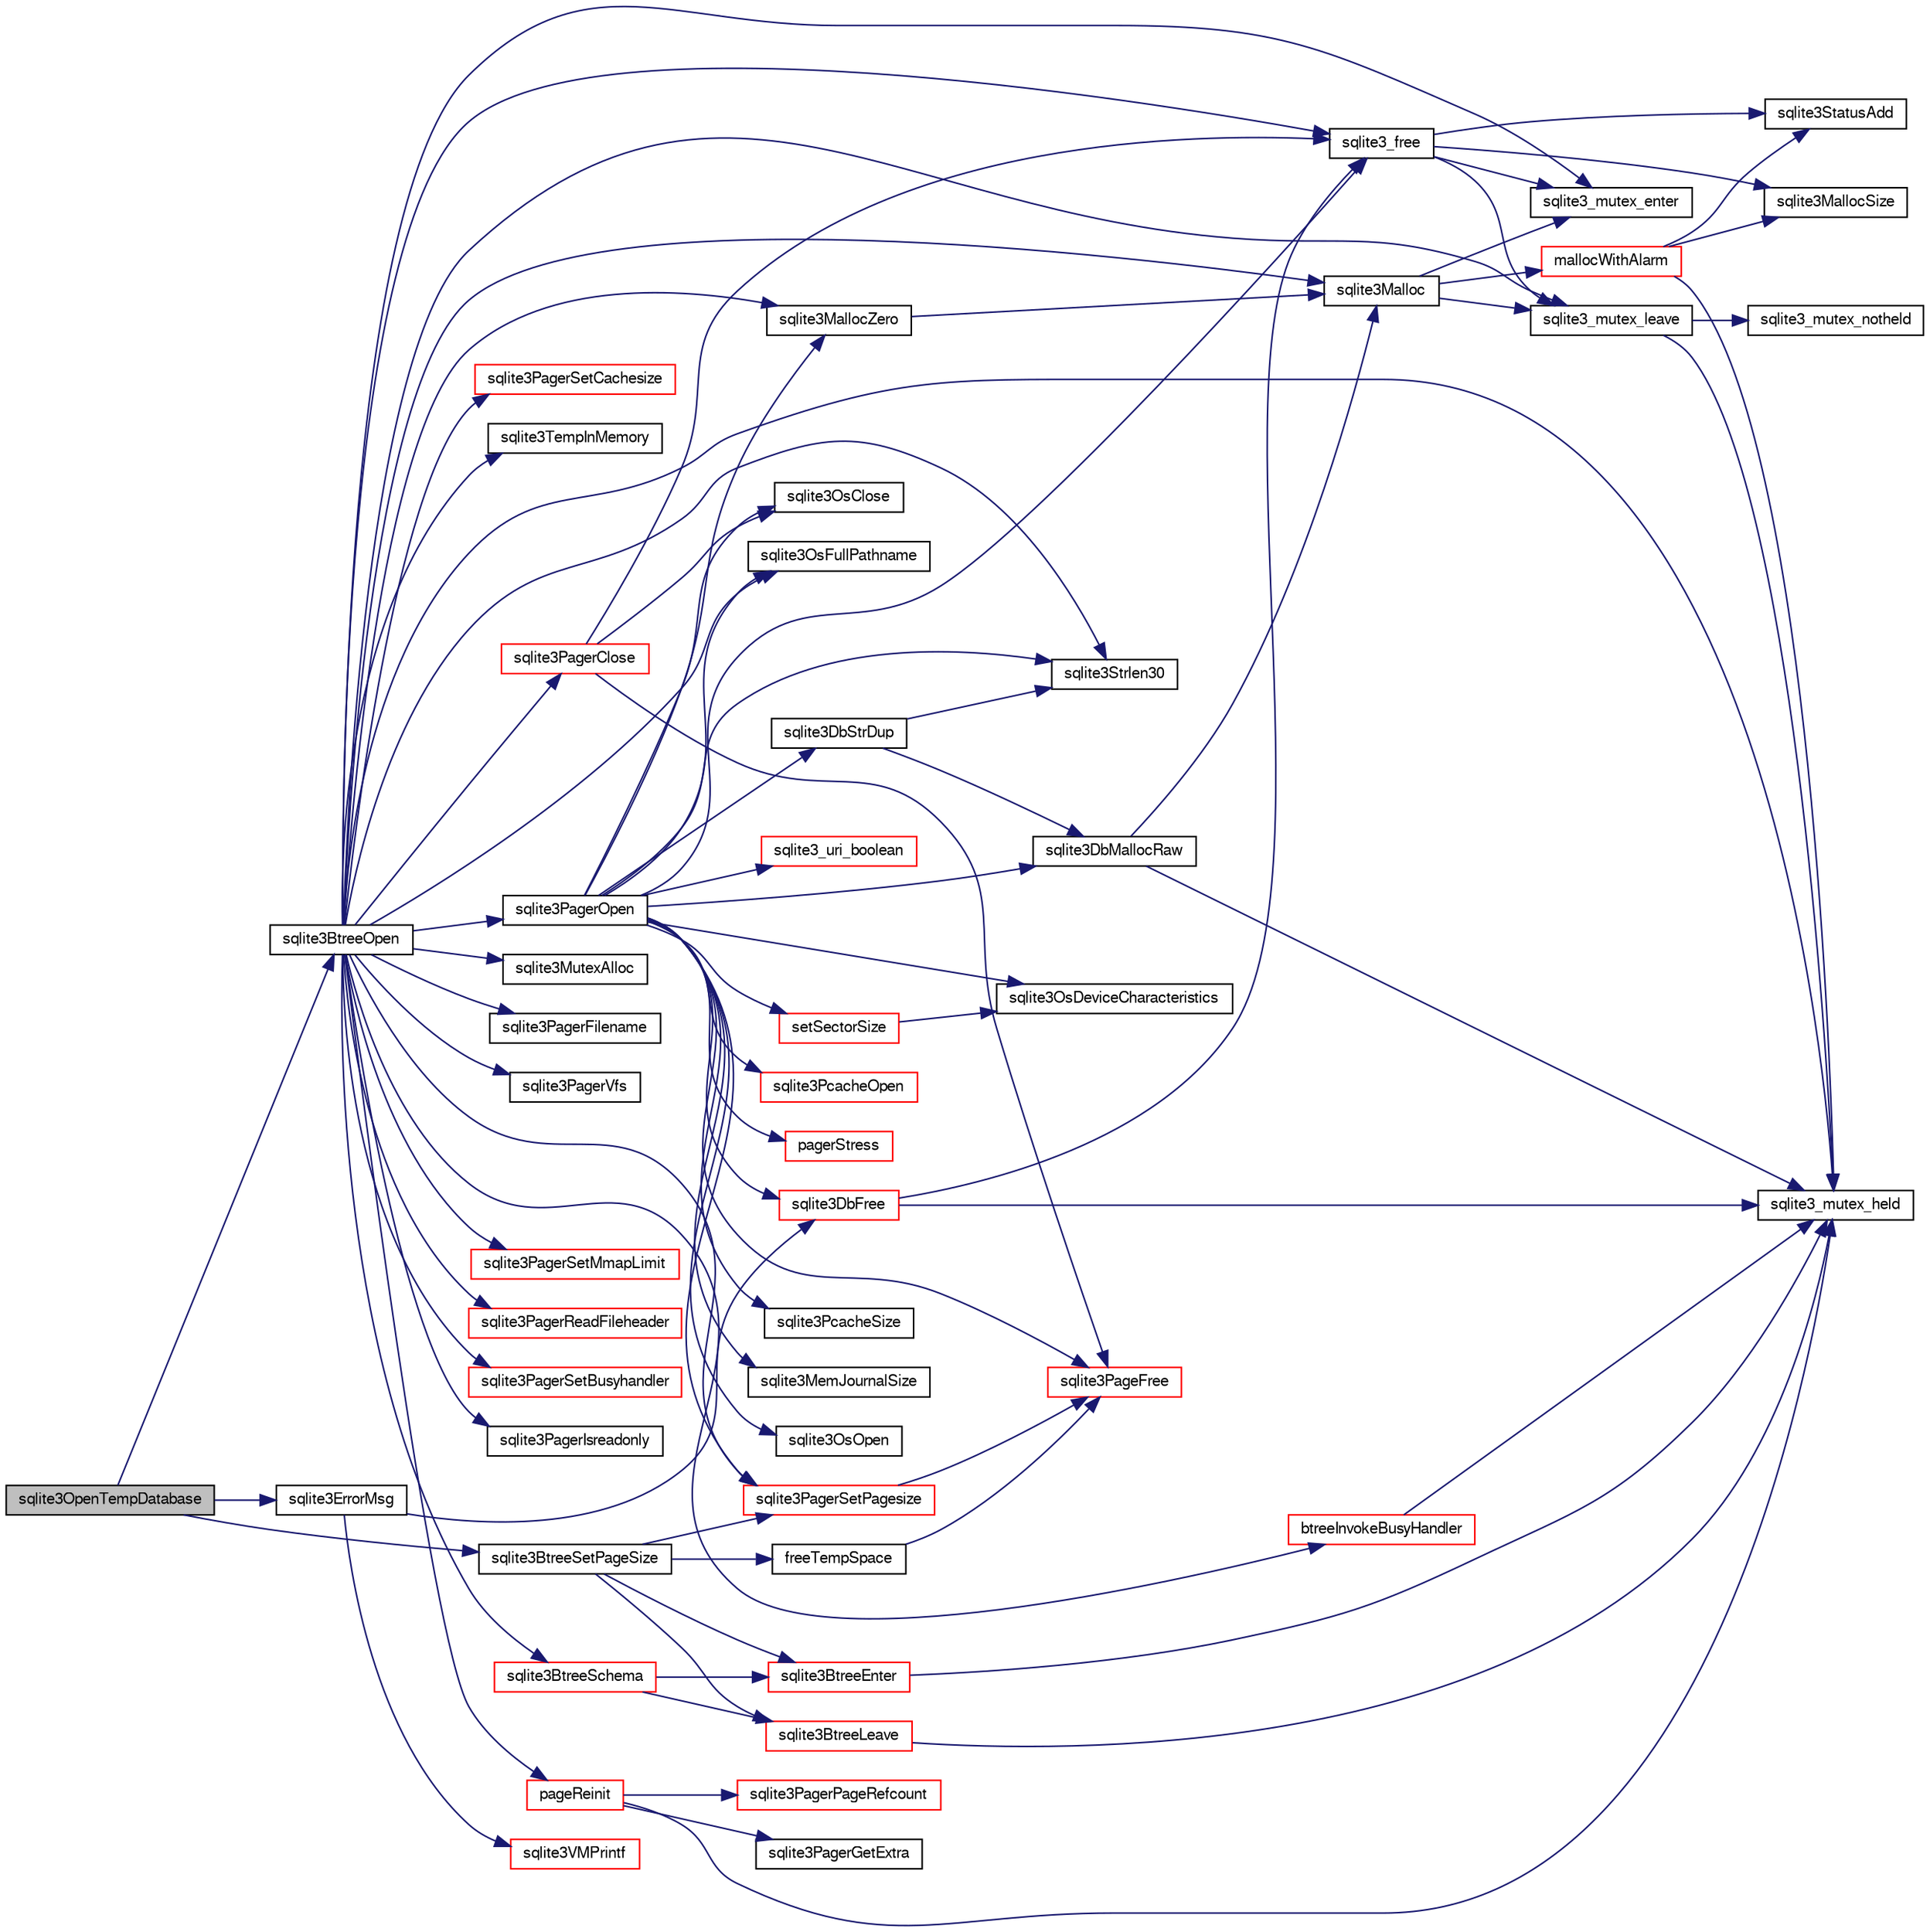digraph "sqlite3OpenTempDatabase"
{
  edge [fontname="FreeSans",fontsize="10",labelfontname="FreeSans",labelfontsize="10"];
  node [fontname="FreeSans",fontsize="10",shape=record];
  rankdir="LR";
  Node605354 [label="sqlite3OpenTempDatabase",height=0.2,width=0.4,color="black", fillcolor="grey75", style="filled", fontcolor="black"];
  Node605354 -> Node605355 [color="midnightblue",fontsize="10",style="solid",fontname="FreeSans"];
  Node605355 [label="sqlite3BtreeOpen",height=0.2,width=0.4,color="black", fillcolor="white", style="filled",URL="$sqlite3_8c.html#a13dcb44dc34af6ce9d38de9c5aa975f9"];
  Node605355 -> Node605356 [color="midnightblue",fontsize="10",style="solid",fontname="FreeSans"];
  Node605356 [label="sqlite3TempInMemory",height=0.2,width=0.4,color="black", fillcolor="white", style="filled",URL="$sqlite3_8c.html#a458449cdb4a6ca29650deb8af285a511"];
  Node605355 -> Node605357 [color="midnightblue",fontsize="10",style="solid",fontname="FreeSans"];
  Node605357 [label="sqlite3_mutex_held",height=0.2,width=0.4,color="black", fillcolor="white", style="filled",URL="$sqlite3_8c.html#acf77da68932b6bc163c5e68547ecc3e7"];
  Node605355 -> Node605358 [color="midnightblue",fontsize="10",style="solid",fontname="FreeSans"];
  Node605358 [label="sqlite3MallocZero",height=0.2,width=0.4,color="black", fillcolor="white", style="filled",URL="$sqlite3_8c.html#ab3e07a30b9b5471f9f5e8f9cb7229934"];
  Node605358 -> Node605359 [color="midnightblue",fontsize="10",style="solid",fontname="FreeSans"];
  Node605359 [label="sqlite3Malloc",height=0.2,width=0.4,color="black", fillcolor="white", style="filled",URL="$sqlite3_8c.html#a361a2eaa846b1885f123abe46f5d8b2b"];
  Node605359 -> Node605360 [color="midnightblue",fontsize="10",style="solid",fontname="FreeSans"];
  Node605360 [label="sqlite3_mutex_enter",height=0.2,width=0.4,color="black", fillcolor="white", style="filled",URL="$sqlite3_8c.html#a1c12cde690bd89f104de5cbad12a6bf5"];
  Node605359 -> Node605361 [color="midnightblue",fontsize="10",style="solid",fontname="FreeSans"];
  Node605361 [label="mallocWithAlarm",height=0.2,width=0.4,color="red", fillcolor="white", style="filled",URL="$sqlite3_8c.html#ab070d5cf8e48ec8a6a43cf025d48598b"];
  Node605361 -> Node605357 [color="midnightblue",fontsize="10",style="solid",fontname="FreeSans"];
  Node605361 -> Node605367 [color="midnightblue",fontsize="10",style="solid",fontname="FreeSans"];
  Node605367 [label="sqlite3MallocSize",height=0.2,width=0.4,color="black", fillcolor="white", style="filled",URL="$sqlite3_8c.html#acf5d2a5f35270bafb050bd2def576955"];
  Node605361 -> Node605368 [color="midnightblue",fontsize="10",style="solid",fontname="FreeSans"];
  Node605368 [label="sqlite3StatusAdd",height=0.2,width=0.4,color="black", fillcolor="white", style="filled",URL="$sqlite3_8c.html#afa029f93586aeab4cc85360905dae9cd"];
  Node605359 -> Node605365 [color="midnightblue",fontsize="10",style="solid",fontname="FreeSans"];
  Node605365 [label="sqlite3_mutex_leave",height=0.2,width=0.4,color="black", fillcolor="white", style="filled",URL="$sqlite3_8c.html#a5838d235601dbd3c1fa993555c6bcc93"];
  Node605365 -> Node605357 [color="midnightblue",fontsize="10",style="solid",fontname="FreeSans"];
  Node605365 -> Node605366 [color="midnightblue",fontsize="10",style="solid",fontname="FreeSans"];
  Node605366 [label="sqlite3_mutex_notheld",height=0.2,width=0.4,color="black", fillcolor="white", style="filled",URL="$sqlite3_8c.html#a83967c837c1c000d3b5adcfaa688f5dc"];
  Node605355 -> Node605359 [color="midnightblue",fontsize="10",style="solid",fontname="FreeSans"];
  Node605355 -> Node605369 [color="midnightblue",fontsize="10",style="solid",fontname="FreeSans"];
  Node605369 [label="sqlite3_free",height=0.2,width=0.4,color="black", fillcolor="white", style="filled",URL="$sqlite3_8c.html#a6552349e36a8a691af5487999ab09519"];
  Node605369 -> Node605360 [color="midnightblue",fontsize="10",style="solid",fontname="FreeSans"];
  Node605369 -> Node605368 [color="midnightblue",fontsize="10",style="solid",fontname="FreeSans"];
  Node605369 -> Node605367 [color="midnightblue",fontsize="10",style="solid",fontname="FreeSans"];
  Node605369 -> Node605365 [color="midnightblue",fontsize="10",style="solid",fontname="FreeSans"];
  Node605355 -> Node605370 [color="midnightblue",fontsize="10",style="solid",fontname="FreeSans"];
  Node605370 [label="sqlite3Strlen30",height=0.2,width=0.4,color="black", fillcolor="white", style="filled",URL="$sqlite3_8c.html#a3dcd80ba41f1a308193dee74857b62a7"];
  Node605355 -> Node605371 [color="midnightblue",fontsize="10",style="solid",fontname="FreeSans"];
  Node605371 [label="sqlite3OsFullPathname",height=0.2,width=0.4,color="black", fillcolor="white", style="filled",URL="$sqlite3_8c.html#a0456d8c8b3e7990b6e1c4ea93b9a8c17"];
  Node605355 -> Node605372 [color="midnightblue",fontsize="10",style="solid",fontname="FreeSans"];
  Node605372 [label="sqlite3MutexAlloc",height=0.2,width=0.4,color="black", fillcolor="white", style="filled",URL="$sqlite3_8c.html#a0e3f432ee581f6876b590e7ad7e84e19"];
  Node605355 -> Node605360 [color="midnightblue",fontsize="10",style="solid",fontname="FreeSans"];
  Node605355 -> Node605373 [color="midnightblue",fontsize="10",style="solid",fontname="FreeSans"];
  Node605373 [label="sqlite3PagerFilename",height=0.2,width=0.4,color="black", fillcolor="white", style="filled",URL="$sqlite3_8c.html#af9905ce64f499b4e908ec64e65730584"];
  Node605355 -> Node605374 [color="midnightblue",fontsize="10",style="solid",fontname="FreeSans"];
  Node605374 [label="sqlite3PagerVfs",height=0.2,width=0.4,color="black", fillcolor="white", style="filled",URL="$sqlite3_8c.html#a622fab679471aea91602568271c08222"];
  Node605355 -> Node605365 [color="midnightblue",fontsize="10",style="solid",fontname="FreeSans"];
  Node605355 -> Node605375 [color="midnightblue",fontsize="10",style="solid",fontname="FreeSans"];
  Node605375 [label="sqlite3PagerOpen",height=0.2,width=0.4,color="black", fillcolor="white", style="filled",URL="$sqlite3_8c.html#a5b4a74e8a1754922c482b7af19b30611"];
  Node605375 -> Node605376 [color="midnightblue",fontsize="10",style="solid",fontname="FreeSans"];
  Node605376 [label="sqlite3PcacheSize",height=0.2,width=0.4,color="black", fillcolor="white", style="filled",URL="$sqlite3_8c.html#abd3ccb97700f81bf482c44b66fb00cdb"];
  Node605375 -> Node605377 [color="midnightblue",fontsize="10",style="solid",fontname="FreeSans"];
  Node605377 [label="sqlite3MemJournalSize",height=0.2,width=0.4,color="black", fillcolor="white", style="filled",URL="$sqlite3_8c.html#a467faa8c56423e1d71f1edcdf788ea01"];
  Node605375 -> Node605378 [color="midnightblue",fontsize="10",style="solid",fontname="FreeSans"];
  Node605378 [label="sqlite3DbStrDup",height=0.2,width=0.4,color="black", fillcolor="white", style="filled",URL="$sqlite3_8c.html#a0ec4772ee6de7316ecd1e6cabb1beeef"];
  Node605378 -> Node605370 [color="midnightblue",fontsize="10",style="solid",fontname="FreeSans"];
  Node605378 -> Node605379 [color="midnightblue",fontsize="10",style="solid",fontname="FreeSans"];
  Node605379 [label="sqlite3DbMallocRaw",height=0.2,width=0.4,color="black", fillcolor="white", style="filled",URL="$sqlite3_8c.html#abbe8be0cf7175e11ddc3e2218fad924e"];
  Node605379 -> Node605357 [color="midnightblue",fontsize="10",style="solid",fontname="FreeSans"];
  Node605379 -> Node605359 [color="midnightblue",fontsize="10",style="solid",fontname="FreeSans"];
  Node605375 -> Node605370 [color="midnightblue",fontsize="10",style="solid",fontname="FreeSans"];
  Node605375 -> Node605379 [color="midnightblue",fontsize="10",style="solid",fontname="FreeSans"];
  Node605375 -> Node605371 [color="midnightblue",fontsize="10",style="solid",fontname="FreeSans"];
  Node605375 -> Node605380 [color="midnightblue",fontsize="10",style="solid",fontname="FreeSans"];
  Node605380 [label="sqlite3DbFree",height=0.2,width=0.4,color="red", fillcolor="white", style="filled",URL="$sqlite3_8c.html#ac70ab821a6607b4a1b909582dc37a069"];
  Node605380 -> Node605357 [color="midnightblue",fontsize="10",style="solid",fontname="FreeSans"];
  Node605380 -> Node605369 [color="midnightblue",fontsize="10",style="solid",fontname="FreeSans"];
  Node605375 -> Node605358 [color="midnightblue",fontsize="10",style="solid",fontname="FreeSans"];
  Node605375 -> Node605384 [color="midnightblue",fontsize="10",style="solid",fontname="FreeSans"];
  Node605384 [label="sqlite3OsOpen",height=0.2,width=0.4,color="black", fillcolor="white", style="filled",URL="$sqlite3_8c.html#a12a1f3451e28f9cecd19cf0bb4f8f416"];
  Node605375 -> Node605385 [color="midnightblue",fontsize="10",style="solid",fontname="FreeSans"];
  Node605385 [label="sqlite3OsDeviceCharacteristics",height=0.2,width=0.4,color="black", fillcolor="white", style="filled",URL="$sqlite3_8c.html#a251e030ce1bd2e552bc2dd66b1ac36d0"];
  Node605375 -> Node605386 [color="midnightblue",fontsize="10",style="solid",fontname="FreeSans"];
  Node605386 [label="setSectorSize",height=0.2,width=0.4,color="red", fillcolor="white", style="filled",URL="$sqlite3_8c.html#ae5c96f9f828df3cd795fe591b788ce35"];
  Node605386 -> Node605385 [color="midnightblue",fontsize="10",style="solid",fontname="FreeSans"];
  Node605375 -> Node605389 [color="midnightblue",fontsize="10",style="solid",fontname="FreeSans"];
  Node605389 [label="sqlite3_uri_boolean",height=0.2,width=0.4,color="red", fillcolor="white", style="filled",URL="$sqlite3_8c.html#a1124cc9034bdbc616bb6d54455a4110f"];
  Node605375 -> Node605396 [color="midnightblue",fontsize="10",style="solid",fontname="FreeSans"];
  Node605396 [label="sqlite3PagerSetPagesize",height=0.2,width=0.4,color="red", fillcolor="white", style="filled",URL="$sqlite3_8c.html#ab668348d5dcc0382c247c74b6358f16e"];
  Node605396 -> Node605410 [color="midnightblue",fontsize="10",style="solid",fontname="FreeSans"];
  Node605410 [label="sqlite3PageFree",height=0.2,width=0.4,color="red", fillcolor="white", style="filled",URL="$sqlite3_8c.html#a7c85b1d9d633386e0ecb5d56594fe03f"];
  Node605375 -> Node605414 [color="midnightblue",fontsize="10",style="solid",fontname="FreeSans"];
  Node605414 [label="sqlite3PcacheOpen",height=0.2,width=0.4,color="red", fillcolor="white", style="filled",URL="$sqlite3_8c.html#ac00b78fcdee2f240e2f1ca2a3d063b24"];
  Node605375 -> Node605415 [color="midnightblue",fontsize="10",style="solid",fontname="FreeSans"];
  Node605415 [label="pagerStress",height=0.2,width=0.4,color="red", fillcolor="white", style="filled",URL="$sqlite3_8c.html#abb21a3a371038e9e3e69af0f21a1b386"];
  Node605375 -> Node605787 [color="midnightblue",fontsize="10",style="solid",fontname="FreeSans"];
  Node605787 [label="sqlite3OsClose",height=0.2,width=0.4,color="black", fillcolor="white", style="filled",URL="$sqlite3_8c.html#aa5f0aeb27273a57c0523deaf48997533"];
  Node605375 -> Node605410 [color="midnightblue",fontsize="10",style="solid",fontname="FreeSans"];
  Node605375 -> Node605369 [color="midnightblue",fontsize="10",style="solid",fontname="FreeSans"];
  Node605355 -> Node605816 [color="midnightblue",fontsize="10",style="solid",fontname="FreeSans"];
  Node605816 [label="pageReinit",height=0.2,width=0.4,color="red", fillcolor="white", style="filled",URL="$sqlite3_8c.html#aa27cac56390e92c5ef6d566ee7defb59"];
  Node605816 -> Node605805 [color="midnightblue",fontsize="10",style="solid",fontname="FreeSans"];
  Node605805 [label="sqlite3PagerGetExtra",height=0.2,width=0.4,color="black", fillcolor="white", style="filled",URL="$sqlite3_8c.html#a48e879a6d20f06f27390973ab8d59bd7"];
  Node605816 -> Node605817 [color="midnightblue",fontsize="10",style="solid",fontname="FreeSans"];
  Node605817 [label="sqlite3PagerPageRefcount",height=0.2,width=0.4,color="red", fillcolor="white", style="filled",URL="$sqlite3_8c.html#a02362e6744d4431e328d760bef635a19"];
  Node605816 -> Node605357 [color="midnightblue",fontsize="10",style="solid",fontname="FreeSans"];
  Node605355 -> Node605823 [color="midnightblue",fontsize="10",style="solid",fontname="FreeSans"];
  Node605823 [label="sqlite3PagerSetMmapLimit",height=0.2,width=0.4,color="red", fillcolor="white", style="filled",URL="$sqlite3_8c.html#aa5bd62da47024a18682829ab4527e9a8"];
  Node605355 -> Node605824 [color="midnightblue",fontsize="10",style="solid",fontname="FreeSans"];
  Node605824 [label="sqlite3PagerReadFileheader",height=0.2,width=0.4,color="red", fillcolor="white", style="filled",URL="$sqlite3_8c.html#a7f5d7106f696229a68737d16b4046b3a"];
  Node605355 -> Node605825 [color="midnightblue",fontsize="10",style="solid",fontname="FreeSans"];
  Node605825 [label="sqlite3PagerSetBusyhandler",height=0.2,width=0.4,color="red", fillcolor="white", style="filled",URL="$sqlite3_8c.html#a24076fb4f14e547a630f83f25ff37852"];
  Node605355 -> Node605826 [color="midnightblue",fontsize="10",style="solid",fontname="FreeSans"];
  Node605826 [label="btreeInvokeBusyHandler",height=0.2,width=0.4,color="red", fillcolor="white", style="filled",URL="$sqlite3_8c.html#a15058f7fc35aedcd18a3fc5067c10b9c"];
  Node605826 -> Node605357 [color="midnightblue",fontsize="10",style="solid",fontname="FreeSans"];
  Node605355 -> Node605828 [color="midnightblue",fontsize="10",style="solid",fontname="FreeSans"];
  Node605828 [label="sqlite3PagerIsreadonly",height=0.2,width=0.4,color="black", fillcolor="white", style="filled",URL="$sqlite3_8c.html#a7e85868aa17dab7125bbcba29c76f708"];
  Node605355 -> Node605396 [color="midnightblue",fontsize="10",style="solid",fontname="FreeSans"];
  Node605355 -> Node605829 [color="midnightblue",fontsize="10",style="solid",fontname="FreeSans"];
  Node605829 [label="sqlite3PagerClose",height=0.2,width=0.4,color="red", fillcolor="white", style="filled",URL="$sqlite3_8c.html#af94b1f96b60689fd09422cce2c85f53f"];
  Node605829 -> Node605787 [color="midnightblue",fontsize="10",style="solid",fontname="FreeSans"];
  Node605829 -> Node605410 [color="midnightblue",fontsize="10",style="solid",fontname="FreeSans"];
  Node605829 -> Node605369 [color="midnightblue",fontsize="10",style="solid",fontname="FreeSans"];
  Node605355 -> Node605847 [color="midnightblue",fontsize="10",style="solid",fontname="FreeSans"];
  Node605847 [label="sqlite3BtreeSchema",height=0.2,width=0.4,color="red", fillcolor="white", style="filled",URL="$sqlite3_8c.html#af5345180c083a3a4b3d5ebb11986ea4a"];
  Node605847 -> Node605735 [color="midnightblue",fontsize="10",style="solid",fontname="FreeSans"];
  Node605735 [label="sqlite3BtreeEnter",height=0.2,width=0.4,color="red", fillcolor="white", style="filled",URL="$sqlite3_8c.html#afa05d700ca373993fe6b0525b867feff"];
  Node605735 -> Node605357 [color="midnightblue",fontsize="10",style="solid",fontname="FreeSans"];
  Node605847 -> Node605740 [color="midnightblue",fontsize="10",style="solid",fontname="FreeSans"];
  Node605740 [label="sqlite3BtreeLeave",height=0.2,width=0.4,color="red", fillcolor="white", style="filled",URL="$sqlite3_8c.html#a460e4f89d1aeef4b4d334cfe8165da89"];
  Node605740 -> Node605357 [color="midnightblue",fontsize="10",style="solid",fontname="FreeSans"];
  Node605355 -> Node605848 [color="midnightblue",fontsize="10",style="solid",fontname="FreeSans"];
  Node605848 [label="sqlite3PagerSetCachesize",height=0.2,width=0.4,color="red", fillcolor="white", style="filled",URL="$sqlite3_8c.html#a0c65ddf2e31ecae395a51f4cdb3ce7bb"];
  Node605354 -> Node605850 [color="midnightblue",fontsize="10",style="solid",fontname="FreeSans"];
  Node605850 [label="sqlite3ErrorMsg",height=0.2,width=0.4,color="black", fillcolor="white", style="filled",URL="$sqlite3_8c.html#aee2798e173651adae0f9c85469f3457d"];
  Node605850 -> Node605659 [color="midnightblue",fontsize="10",style="solid",fontname="FreeSans"];
  Node605659 [label="sqlite3VMPrintf",height=0.2,width=0.4,color="red", fillcolor="white", style="filled",URL="$sqlite3_8c.html#a05535d0982ef06fbc2ee8195ebbae689"];
  Node605850 -> Node605380 [color="midnightblue",fontsize="10",style="solid",fontname="FreeSans"];
  Node605354 -> Node605851 [color="midnightblue",fontsize="10",style="solid",fontname="FreeSans"];
  Node605851 [label="sqlite3BtreeSetPageSize",height=0.2,width=0.4,color="black", fillcolor="white", style="filled",URL="$sqlite3_8c.html#ad9c65e8377c831a80e0ac1f108c43f3e"];
  Node605851 -> Node605735 [color="midnightblue",fontsize="10",style="solid",fontname="FreeSans"];
  Node605851 -> Node605740 [color="midnightblue",fontsize="10",style="solid",fontname="FreeSans"];
  Node605851 -> Node605852 [color="midnightblue",fontsize="10",style="solid",fontname="FreeSans"];
  Node605852 [label="freeTempSpace",height=0.2,width=0.4,color="black", fillcolor="white", style="filled",URL="$sqlite3_8c.html#aec277d601edd310860ca5a81c99ed411"];
  Node605852 -> Node605410 [color="midnightblue",fontsize="10",style="solid",fontname="FreeSans"];
  Node605851 -> Node605396 [color="midnightblue",fontsize="10",style="solid",fontname="FreeSans"];
}
